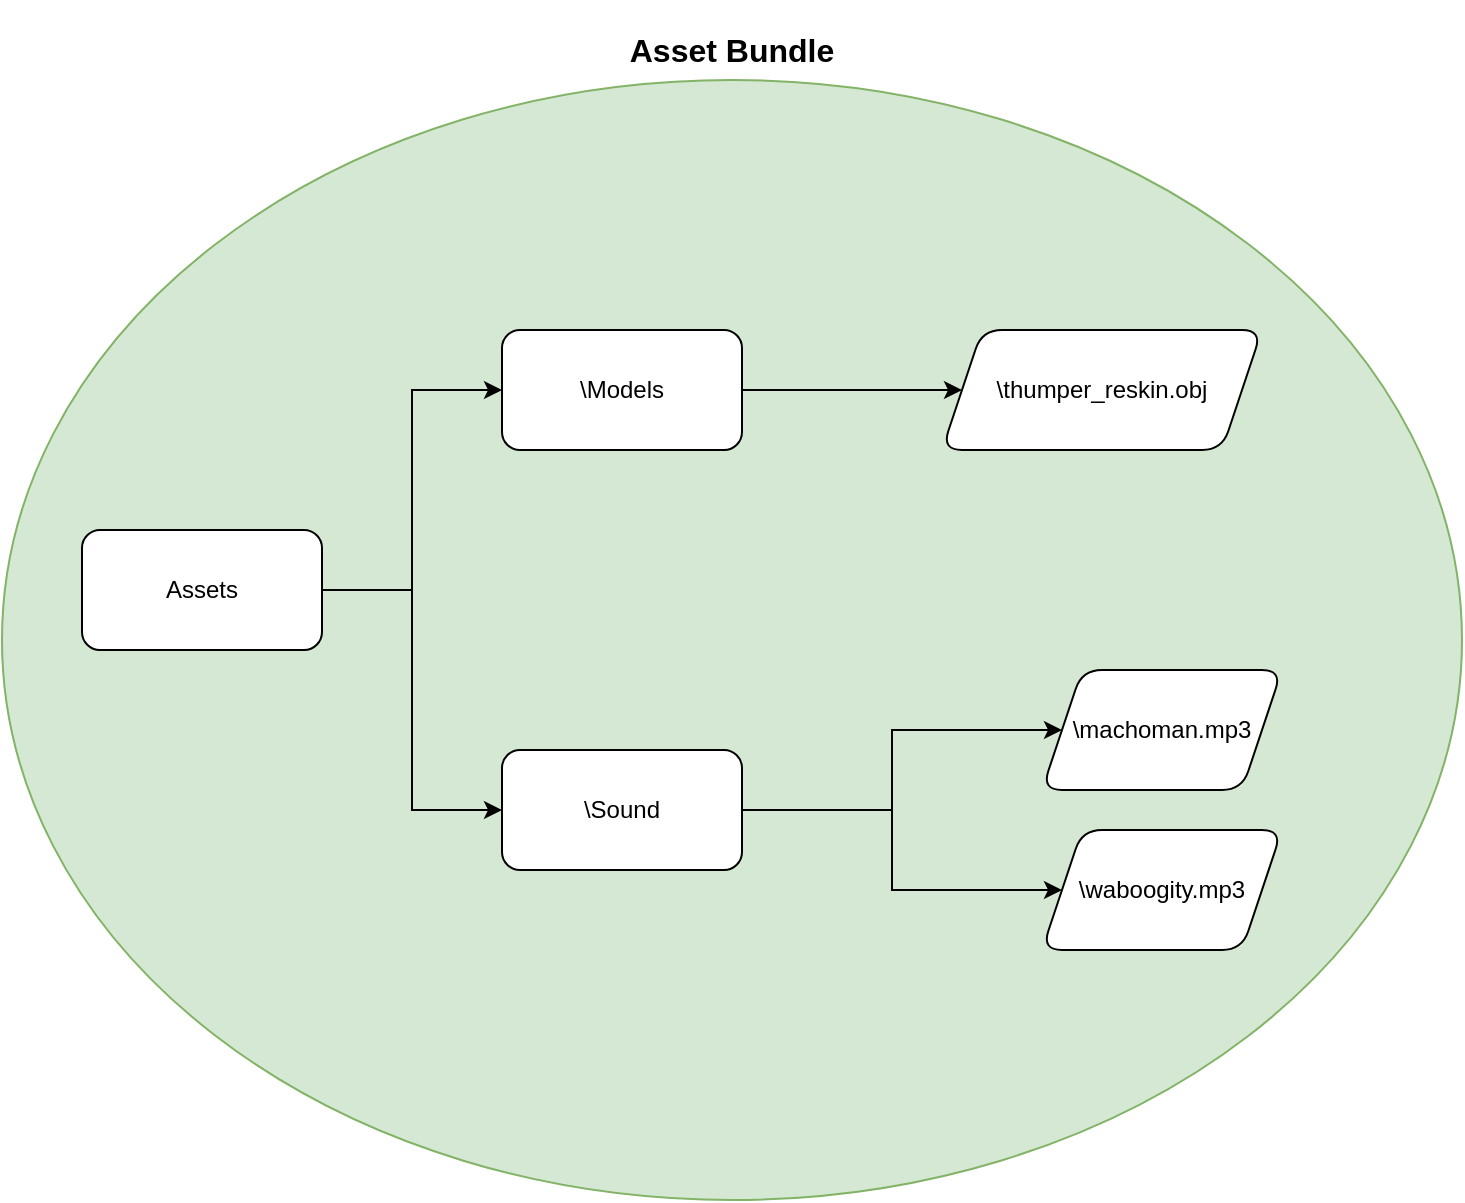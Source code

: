 <mxfile version="22.1.5" type="device">
  <diagram name="Page-1" id="gU3pu7cFAd9znF7c_oxN">
    <mxGraphModel dx="1430" dy="766" grid="1" gridSize="10" guides="1" tooltips="1" connect="1" arrows="1" fold="1" page="1" pageScale="1" pageWidth="850" pageHeight="1100" math="0" shadow="0">
      <root>
        <mxCell id="0" />
        <mxCell id="1" parent="0" />
        <mxCell id="n2jfgQGDDKDJ1Igjwagx-10" value="" style="ellipse;whiteSpace=wrap;html=1;fillColor=#d5e8d4;strokeColor=#82b366;movable=0;resizable=0;rotatable=0;deletable=0;editable=0;locked=1;connectable=0;" vertex="1" parent="1">
          <mxGeometry x="60" y="290" width="730" height="560" as="geometry" />
        </mxCell>
        <mxCell id="n2jfgQGDDKDJ1Igjwagx-5" value="" style="edgeStyle=orthogonalEdgeStyle;rounded=0;orthogonalLoop=1;jettySize=auto;html=1;" edge="1" parent="1" source="n2jfgQGDDKDJ1Igjwagx-2" target="n2jfgQGDDKDJ1Igjwagx-4">
          <mxGeometry relative="1" as="geometry" />
        </mxCell>
        <mxCell id="n2jfgQGDDKDJ1Igjwagx-7" style="edgeStyle=orthogonalEdgeStyle;rounded=0;orthogonalLoop=1;jettySize=auto;html=1;entryX=0;entryY=0.5;entryDx=0;entryDy=0;" edge="1" parent="1" source="n2jfgQGDDKDJ1Igjwagx-2" target="n2jfgQGDDKDJ1Igjwagx-6">
          <mxGeometry relative="1" as="geometry" />
        </mxCell>
        <mxCell id="n2jfgQGDDKDJ1Igjwagx-2" value="\Sound" style="rounded=1;whiteSpace=wrap;html=1;" vertex="1" parent="1">
          <mxGeometry x="310" y="625" width="120" height="60" as="geometry" />
        </mxCell>
        <mxCell id="n2jfgQGDDKDJ1Igjwagx-4" value="\waboogity.mp3" style="shape=parallelogram;perimeter=parallelogramPerimeter;whiteSpace=wrap;html=1;fixedSize=1;rounded=1;" vertex="1" parent="1">
          <mxGeometry x="580" y="665" width="120" height="60" as="geometry" />
        </mxCell>
        <mxCell id="n2jfgQGDDKDJ1Igjwagx-6" value="\machoman.mp3" style="shape=parallelogram;perimeter=parallelogramPerimeter;whiteSpace=wrap;html=1;fixedSize=1;rounded=1;" vertex="1" parent="1">
          <mxGeometry x="580" y="585" width="120" height="60" as="geometry" />
        </mxCell>
        <mxCell id="n2jfgQGDDKDJ1Igjwagx-13" style="edgeStyle=orthogonalEdgeStyle;rounded=0;orthogonalLoop=1;jettySize=auto;html=1;entryX=0;entryY=0.5;entryDx=0;entryDy=0;" edge="1" parent="1" source="n2jfgQGDDKDJ1Igjwagx-8" target="n2jfgQGDDKDJ1Igjwagx-12">
          <mxGeometry relative="1" as="geometry" />
        </mxCell>
        <mxCell id="n2jfgQGDDKDJ1Igjwagx-8" value="\Models" style="rounded=1;whiteSpace=wrap;html=1;" vertex="1" parent="1">
          <mxGeometry x="310" y="415" width="120" height="60" as="geometry" />
        </mxCell>
        <mxCell id="n2jfgQGDDKDJ1Igjwagx-11" value="&lt;font style=&quot;font-size: 16px;&quot;&gt;Asset Bundle&lt;/font&gt;" style="text;html=1;strokeColor=none;fillColor=none;align=center;verticalAlign=middle;whiteSpace=wrap;rounded=0;fontStyle=1" vertex="1" parent="1">
          <mxGeometry x="360" y="250" width="130" height="50" as="geometry" />
        </mxCell>
        <mxCell id="n2jfgQGDDKDJ1Igjwagx-12" value="\thumper_reskin.obj" style="shape=parallelogram;perimeter=parallelogramPerimeter;whiteSpace=wrap;html=1;fixedSize=1;rounded=1;" vertex="1" parent="1">
          <mxGeometry x="530" y="415" width="160" height="60" as="geometry" />
        </mxCell>
        <mxCell id="n2jfgQGDDKDJ1Igjwagx-15" style="edgeStyle=orthogonalEdgeStyle;rounded=0;orthogonalLoop=1;jettySize=auto;html=1;entryX=0;entryY=0.5;entryDx=0;entryDy=0;" edge="1" parent="1" source="n2jfgQGDDKDJ1Igjwagx-14" target="n2jfgQGDDKDJ1Igjwagx-8">
          <mxGeometry relative="1" as="geometry" />
        </mxCell>
        <mxCell id="n2jfgQGDDKDJ1Igjwagx-16" style="edgeStyle=orthogonalEdgeStyle;rounded=0;orthogonalLoop=1;jettySize=auto;html=1;entryX=0;entryY=0.5;entryDx=0;entryDy=0;" edge="1" parent="1" source="n2jfgQGDDKDJ1Igjwagx-14" target="n2jfgQGDDKDJ1Igjwagx-2">
          <mxGeometry relative="1" as="geometry" />
        </mxCell>
        <mxCell id="n2jfgQGDDKDJ1Igjwagx-14" value="Assets" style="rounded=1;whiteSpace=wrap;html=1;" vertex="1" parent="1">
          <mxGeometry x="100" y="515" width="120" height="60" as="geometry" />
        </mxCell>
      </root>
    </mxGraphModel>
  </diagram>
</mxfile>
